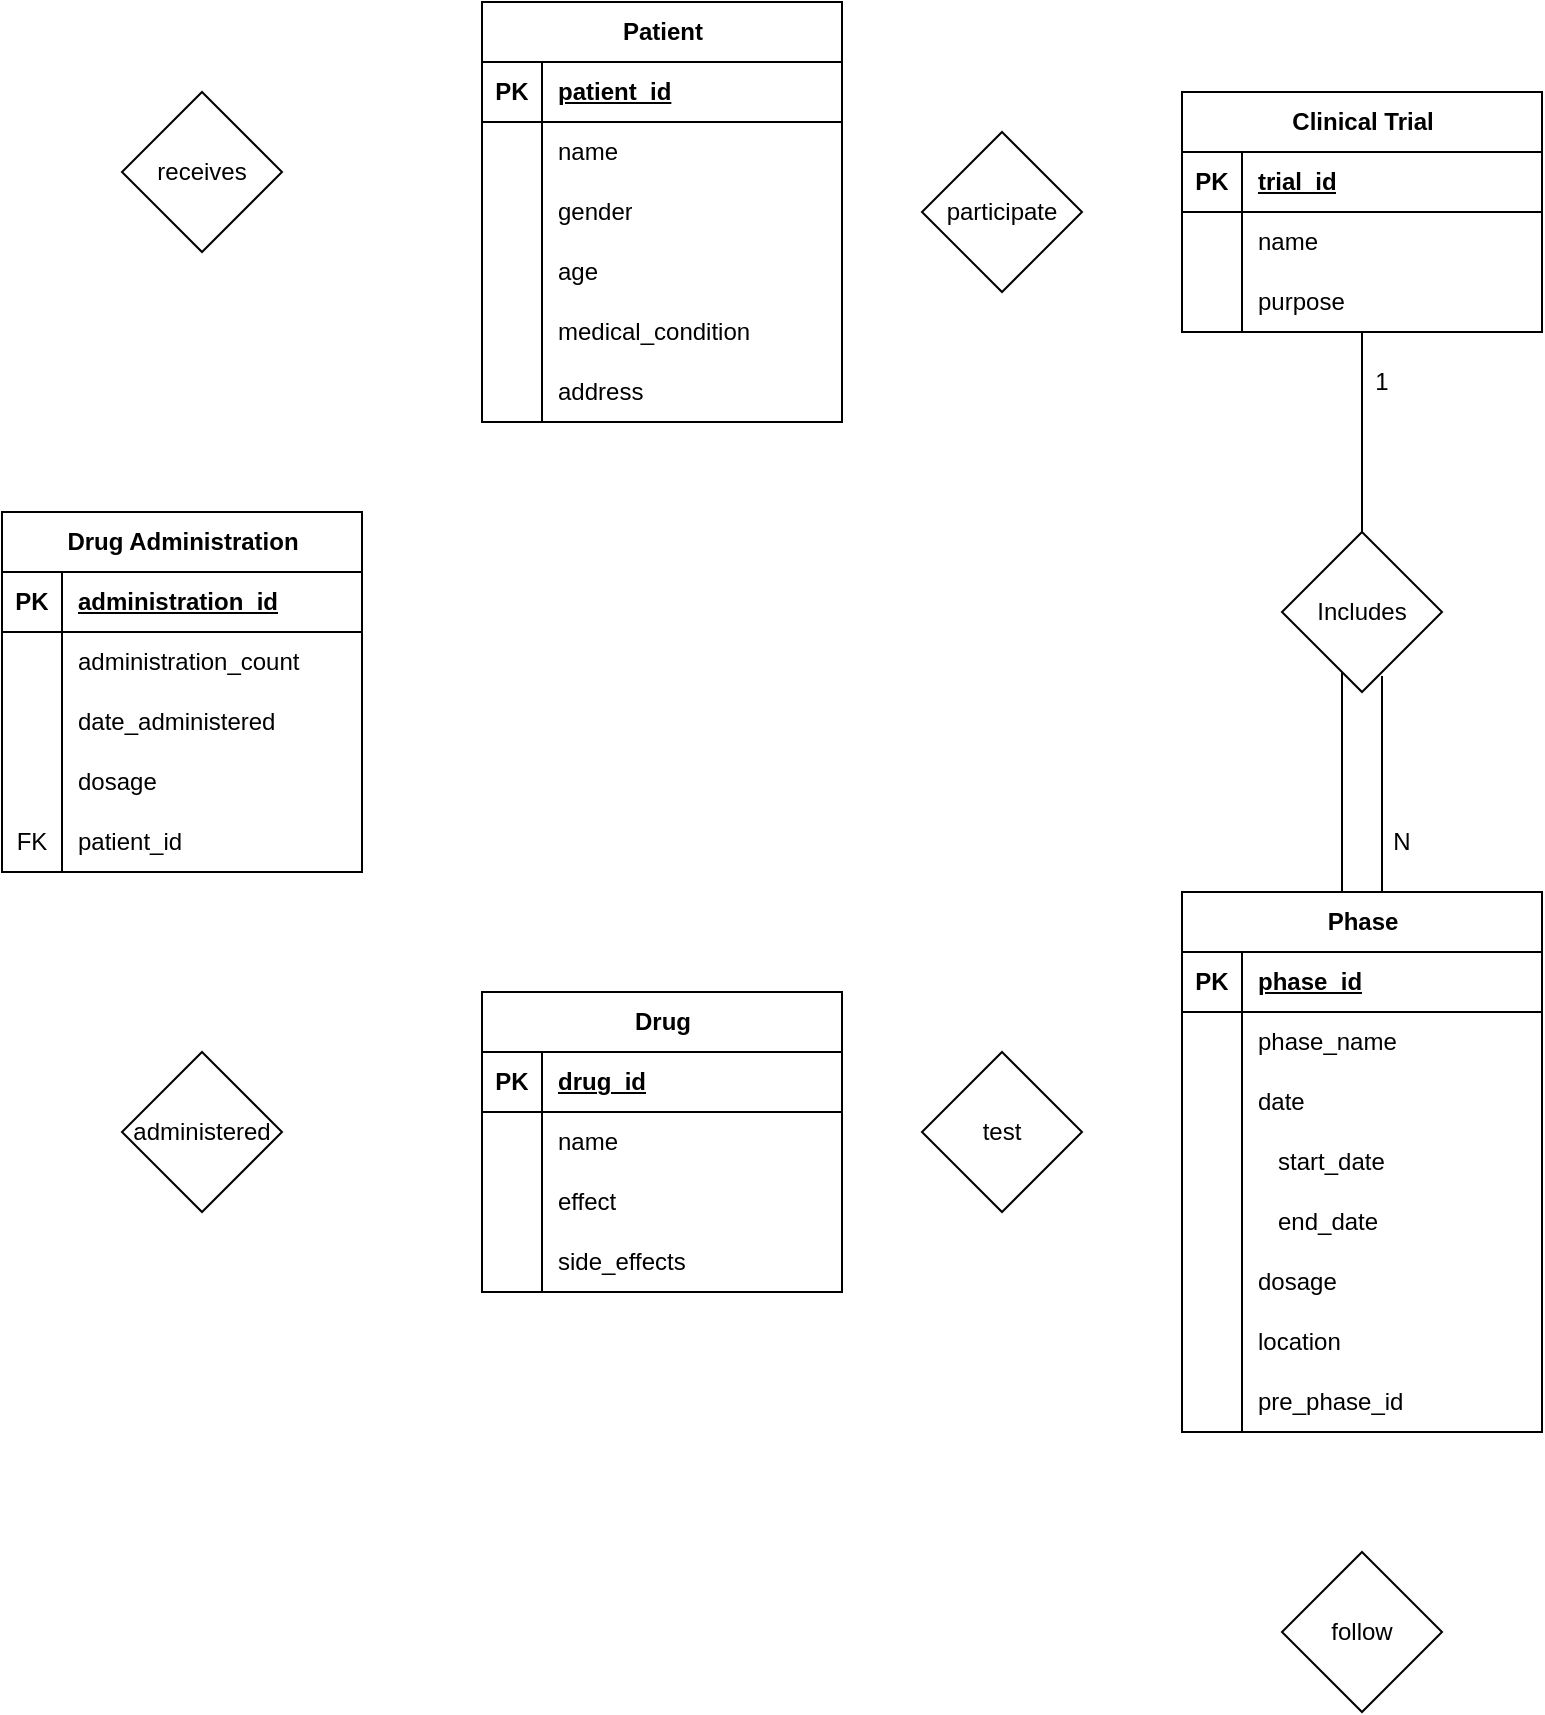 <mxfile version="24.8.6">
  <diagram id="R2lEEEUBdFMjLlhIrx00" name="20215255">
    <mxGraphModel dx="1434" dy="738" grid="1" gridSize="10" guides="1" tooltips="1" connect="1" arrows="1" fold="1" page="1" pageScale="1" pageWidth="850" pageHeight="1100" math="0" shadow="0" extFonts="Permanent Marker^https://fonts.googleapis.com/css?family=Permanent+Marker">
      <root>
        <mxCell id="0" />
        <mxCell id="1" parent="0" />
        <mxCell id="ZXH_P6t-tBNjJ1LM8fPI-39" value="Clinical Trial" style="shape=table;startSize=30;container=1;collapsible=1;childLayout=tableLayout;fixedRows=1;rowLines=0;fontStyle=1;align=center;resizeLast=1;html=1;" parent="1" vertex="1">
          <mxGeometry x="610" y="80" width="180" height="120" as="geometry" />
        </mxCell>
        <mxCell id="ZXH_P6t-tBNjJ1LM8fPI-40" value="" style="shape=tableRow;horizontal=0;startSize=0;swimlaneHead=0;swimlaneBody=0;fillColor=none;collapsible=0;dropTarget=0;points=[[0,0.5],[1,0.5]];portConstraint=eastwest;top=0;left=0;right=0;bottom=1;" parent="ZXH_P6t-tBNjJ1LM8fPI-39" vertex="1">
          <mxGeometry y="30" width="180" height="30" as="geometry" />
        </mxCell>
        <mxCell id="ZXH_P6t-tBNjJ1LM8fPI-41" value="PK" style="shape=partialRectangle;connectable=0;fillColor=none;top=0;left=0;bottom=0;right=0;fontStyle=1;overflow=hidden;whiteSpace=wrap;html=1;" parent="ZXH_P6t-tBNjJ1LM8fPI-40" vertex="1">
          <mxGeometry width="30" height="30" as="geometry">
            <mxRectangle width="30" height="30" as="alternateBounds" />
          </mxGeometry>
        </mxCell>
        <mxCell id="ZXH_P6t-tBNjJ1LM8fPI-42" value="trial_id" style="shape=partialRectangle;connectable=0;fillColor=none;top=0;left=0;bottom=0;right=0;align=left;spacingLeft=6;fontStyle=5;overflow=hidden;whiteSpace=wrap;html=1;" parent="ZXH_P6t-tBNjJ1LM8fPI-40" vertex="1">
          <mxGeometry x="30" width="150" height="30" as="geometry">
            <mxRectangle width="150" height="30" as="alternateBounds" />
          </mxGeometry>
        </mxCell>
        <mxCell id="ZXH_P6t-tBNjJ1LM8fPI-43" value="" style="shape=tableRow;horizontal=0;startSize=0;swimlaneHead=0;swimlaneBody=0;fillColor=none;collapsible=0;dropTarget=0;points=[[0,0.5],[1,0.5]];portConstraint=eastwest;top=0;left=0;right=0;bottom=0;" parent="ZXH_P6t-tBNjJ1LM8fPI-39" vertex="1">
          <mxGeometry y="60" width="180" height="30" as="geometry" />
        </mxCell>
        <mxCell id="ZXH_P6t-tBNjJ1LM8fPI-44" value="" style="shape=partialRectangle;connectable=0;fillColor=none;top=0;left=0;bottom=0;right=0;editable=1;overflow=hidden;whiteSpace=wrap;html=1;" parent="ZXH_P6t-tBNjJ1LM8fPI-43" vertex="1">
          <mxGeometry width="30" height="30" as="geometry">
            <mxRectangle width="30" height="30" as="alternateBounds" />
          </mxGeometry>
        </mxCell>
        <mxCell id="ZXH_P6t-tBNjJ1LM8fPI-45" value="name" style="shape=partialRectangle;connectable=0;fillColor=none;top=0;left=0;bottom=0;right=0;align=left;spacingLeft=6;overflow=hidden;whiteSpace=wrap;html=1;" parent="ZXH_P6t-tBNjJ1LM8fPI-43" vertex="1">
          <mxGeometry x="30" width="150" height="30" as="geometry">
            <mxRectangle width="150" height="30" as="alternateBounds" />
          </mxGeometry>
        </mxCell>
        <mxCell id="ZXH_P6t-tBNjJ1LM8fPI-49" value="" style="shape=tableRow;horizontal=0;startSize=0;swimlaneHead=0;swimlaneBody=0;fillColor=none;collapsible=0;dropTarget=0;points=[[0,0.5],[1,0.5]];portConstraint=eastwest;top=0;left=0;right=0;bottom=0;" parent="ZXH_P6t-tBNjJ1LM8fPI-39" vertex="1">
          <mxGeometry y="90" width="180" height="30" as="geometry" />
        </mxCell>
        <mxCell id="ZXH_P6t-tBNjJ1LM8fPI-50" value="" style="shape=partialRectangle;connectable=0;fillColor=none;top=0;left=0;bottom=0;right=0;editable=1;overflow=hidden;whiteSpace=wrap;html=1;" parent="ZXH_P6t-tBNjJ1LM8fPI-49" vertex="1">
          <mxGeometry width="30" height="30" as="geometry">
            <mxRectangle width="30" height="30" as="alternateBounds" />
          </mxGeometry>
        </mxCell>
        <mxCell id="ZXH_P6t-tBNjJ1LM8fPI-51" value="purpose" style="shape=partialRectangle;connectable=0;fillColor=none;top=0;left=0;bottom=0;right=0;align=left;spacingLeft=6;overflow=hidden;whiteSpace=wrap;html=1;" parent="ZXH_P6t-tBNjJ1LM8fPI-49" vertex="1">
          <mxGeometry x="30" width="150" height="30" as="geometry">
            <mxRectangle width="150" height="30" as="alternateBounds" />
          </mxGeometry>
        </mxCell>
        <mxCell id="ZXH_P6t-tBNjJ1LM8fPI-52" value="Phase" style="shape=table;startSize=30;container=1;collapsible=1;childLayout=tableLayout;fixedRows=1;rowLines=0;fontStyle=1;align=center;resizeLast=1;html=1;" parent="1" vertex="1">
          <mxGeometry x="610" y="480" width="180" height="270" as="geometry" />
        </mxCell>
        <mxCell id="ZXH_P6t-tBNjJ1LM8fPI-53" value="" style="shape=tableRow;horizontal=0;startSize=0;swimlaneHead=0;swimlaneBody=0;fillColor=none;collapsible=0;dropTarget=0;points=[[0,0.5],[1,0.5]];portConstraint=eastwest;top=0;left=0;right=0;bottom=1;" parent="ZXH_P6t-tBNjJ1LM8fPI-52" vertex="1">
          <mxGeometry y="30" width="180" height="30" as="geometry" />
        </mxCell>
        <mxCell id="ZXH_P6t-tBNjJ1LM8fPI-54" value="PK" style="shape=partialRectangle;connectable=0;fillColor=none;top=0;left=0;bottom=0;right=0;fontStyle=1;overflow=hidden;whiteSpace=wrap;html=1;" parent="ZXH_P6t-tBNjJ1LM8fPI-53" vertex="1">
          <mxGeometry width="30" height="30" as="geometry">
            <mxRectangle width="30" height="30" as="alternateBounds" />
          </mxGeometry>
        </mxCell>
        <mxCell id="ZXH_P6t-tBNjJ1LM8fPI-55" value="phase_id" style="shape=partialRectangle;connectable=0;fillColor=none;top=0;left=0;bottom=0;right=0;align=left;spacingLeft=6;fontStyle=5;overflow=hidden;whiteSpace=wrap;html=1;" parent="ZXH_P6t-tBNjJ1LM8fPI-53" vertex="1">
          <mxGeometry x="30" width="150" height="30" as="geometry">
            <mxRectangle width="150" height="30" as="alternateBounds" />
          </mxGeometry>
        </mxCell>
        <mxCell id="ZXH_P6t-tBNjJ1LM8fPI-56" value="" style="shape=tableRow;horizontal=0;startSize=0;swimlaneHead=0;swimlaneBody=0;fillColor=none;collapsible=0;dropTarget=0;points=[[0,0.5],[1,0.5]];portConstraint=eastwest;top=0;left=0;right=0;bottom=0;" parent="ZXH_P6t-tBNjJ1LM8fPI-52" vertex="1">
          <mxGeometry y="60" width="180" height="30" as="geometry" />
        </mxCell>
        <mxCell id="ZXH_P6t-tBNjJ1LM8fPI-57" value="" style="shape=partialRectangle;connectable=0;fillColor=none;top=0;left=0;bottom=0;right=0;editable=1;overflow=hidden;whiteSpace=wrap;html=1;" parent="ZXH_P6t-tBNjJ1LM8fPI-56" vertex="1">
          <mxGeometry width="30" height="30" as="geometry">
            <mxRectangle width="30" height="30" as="alternateBounds" />
          </mxGeometry>
        </mxCell>
        <mxCell id="ZXH_P6t-tBNjJ1LM8fPI-58" value="phase_name" style="shape=partialRectangle;connectable=0;fillColor=none;top=0;left=0;bottom=0;right=0;align=left;spacingLeft=6;overflow=hidden;whiteSpace=wrap;html=1;" parent="ZXH_P6t-tBNjJ1LM8fPI-56" vertex="1">
          <mxGeometry x="30" width="150" height="30" as="geometry">
            <mxRectangle width="150" height="30" as="alternateBounds" />
          </mxGeometry>
        </mxCell>
        <mxCell id="ZXH_P6t-tBNjJ1LM8fPI-59" value="" style="shape=tableRow;horizontal=0;startSize=0;swimlaneHead=0;swimlaneBody=0;fillColor=none;collapsible=0;dropTarget=0;points=[[0,0.5],[1,0.5]];portConstraint=eastwest;top=0;left=0;right=0;bottom=0;" parent="ZXH_P6t-tBNjJ1LM8fPI-52" vertex="1">
          <mxGeometry y="90" width="180" height="30" as="geometry" />
        </mxCell>
        <mxCell id="ZXH_P6t-tBNjJ1LM8fPI-60" value="" style="shape=partialRectangle;connectable=0;fillColor=none;top=0;left=0;bottom=0;right=0;editable=1;overflow=hidden;whiteSpace=wrap;html=1;" parent="ZXH_P6t-tBNjJ1LM8fPI-59" vertex="1">
          <mxGeometry width="30" height="30" as="geometry">
            <mxRectangle width="30" height="30" as="alternateBounds" />
          </mxGeometry>
        </mxCell>
        <mxCell id="ZXH_P6t-tBNjJ1LM8fPI-61" value="date" style="shape=partialRectangle;connectable=0;fillColor=none;top=0;left=0;bottom=0;right=0;align=left;spacingLeft=6;overflow=hidden;whiteSpace=wrap;html=1;" parent="ZXH_P6t-tBNjJ1LM8fPI-59" vertex="1">
          <mxGeometry x="30" width="150" height="30" as="geometry">
            <mxRectangle width="150" height="30" as="alternateBounds" />
          </mxGeometry>
        </mxCell>
        <mxCell id="ZXH_P6t-tBNjJ1LM8fPI-62" value="" style="shape=tableRow;horizontal=0;startSize=0;swimlaneHead=0;swimlaneBody=0;fillColor=none;collapsible=0;dropTarget=0;points=[[0,0.5],[1,0.5]];portConstraint=eastwest;top=0;left=0;right=0;bottom=0;" parent="ZXH_P6t-tBNjJ1LM8fPI-52" vertex="1">
          <mxGeometry y="120" width="180" height="30" as="geometry" />
        </mxCell>
        <mxCell id="ZXH_P6t-tBNjJ1LM8fPI-63" value="" style="shape=partialRectangle;connectable=0;fillColor=none;top=0;left=0;bottom=0;right=0;editable=1;overflow=hidden;whiteSpace=wrap;html=1;" parent="ZXH_P6t-tBNjJ1LM8fPI-62" vertex="1">
          <mxGeometry width="30" height="30" as="geometry">
            <mxRectangle width="30" height="30" as="alternateBounds" />
          </mxGeometry>
        </mxCell>
        <mxCell id="ZXH_P6t-tBNjJ1LM8fPI-64" value="&amp;nbsp; &amp;nbsp;start_date" style="shape=partialRectangle;connectable=0;fillColor=none;top=0;left=0;bottom=0;right=0;align=left;spacingLeft=6;overflow=hidden;whiteSpace=wrap;html=1;" parent="ZXH_P6t-tBNjJ1LM8fPI-62" vertex="1">
          <mxGeometry x="30" width="150" height="30" as="geometry">
            <mxRectangle width="150" height="30" as="alternateBounds" />
          </mxGeometry>
        </mxCell>
        <mxCell id="ZXH_P6t-tBNjJ1LM8fPI-65" value="" style="shape=tableRow;horizontal=0;startSize=0;swimlaneHead=0;swimlaneBody=0;fillColor=none;collapsible=0;dropTarget=0;points=[[0,0.5],[1,0.5]];portConstraint=eastwest;top=0;left=0;right=0;bottom=0;" parent="ZXH_P6t-tBNjJ1LM8fPI-52" vertex="1">
          <mxGeometry y="150" width="180" height="30" as="geometry" />
        </mxCell>
        <mxCell id="ZXH_P6t-tBNjJ1LM8fPI-66" value="" style="shape=partialRectangle;connectable=0;fillColor=none;top=0;left=0;bottom=0;right=0;editable=1;overflow=hidden;whiteSpace=wrap;html=1;" parent="ZXH_P6t-tBNjJ1LM8fPI-65" vertex="1">
          <mxGeometry width="30" height="30" as="geometry">
            <mxRectangle width="30" height="30" as="alternateBounds" />
          </mxGeometry>
        </mxCell>
        <mxCell id="ZXH_P6t-tBNjJ1LM8fPI-67" value="&amp;nbsp; &amp;nbsp;end_date" style="shape=partialRectangle;connectable=0;fillColor=none;top=0;left=0;bottom=0;right=0;align=left;spacingLeft=6;overflow=hidden;whiteSpace=wrap;html=1;" parent="ZXH_P6t-tBNjJ1LM8fPI-65" vertex="1">
          <mxGeometry x="30" width="150" height="30" as="geometry">
            <mxRectangle width="150" height="30" as="alternateBounds" />
          </mxGeometry>
        </mxCell>
        <mxCell id="ZXH_P6t-tBNjJ1LM8fPI-68" value="" style="shape=tableRow;horizontal=0;startSize=0;swimlaneHead=0;swimlaneBody=0;fillColor=none;collapsible=0;dropTarget=0;points=[[0,0.5],[1,0.5]];portConstraint=eastwest;top=0;left=0;right=0;bottom=0;" parent="ZXH_P6t-tBNjJ1LM8fPI-52" vertex="1">
          <mxGeometry y="180" width="180" height="30" as="geometry" />
        </mxCell>
        <mxCell id="ZXH_P6t-tBNjJ1LM8fPI-69" value="" style="shape=partialRectangle;connectable=0;fillColor=none;top=0;left=0;bottom=0;right=0;editable=1;overflow=hidden;whiteSpace=wrap;html=1;" parent="ZXH_P6t-tBNjJ1LM8fPI-68" vertex="1">
          <mxGeometry width="30" height="30" as="geometry">
            <mxRectangle width="30" height="30" as="alternateBounds" />
          </mxGeometry>
        </mxCell>
        <mxCell id="ZXH_P6t-tBNjJ1LM8fPI-70" value="dosage" style="shape=partialRectangle;connectable=0;fillColor=none;top=0;left=0;bottom=0;right=0;align=left;spacingLeft=6;overflow=hidden;whiteSpace=wrap;html=1;" parent="ZXH_P6t-tBNjJ1LM8fPI-68" vertex="1">
          <mxGeometry x="30" width="150" height="30" as="geometry">
            <mxRectangle width="150" height="30" as="alternateBounds" />
          </mxGeometry>
        </mxCell>
        <mxCell id="ZXH_P6t-tBNjJ1LM8fPI-71" value="" style="shape=tableRow;horizontal=0;startSize=0;swimlaneHead=0;swimlaneBody=0;fillColor=none;collapsible=0;dropTarget=0;points=[[0,0.5],[1,0.5]];portConstraint=eastwest;top=0;left=0;right=0;bottom=0;" parent="ZXH_P6t-tBNjJ1LM8fPI-52" vertex="1">
          <mxGeometry y="210" width="180" height="30" as="geometry" />
        </mxCell>
        <mxCell id="ZXH_P6t-tBNjJ1LM8fPI-72" value="" style="shape=partialRectangle;connectable=0;fillColor=none;top=0;left=0;bottom=0;right=0;editable=1;overflow=hidden;whiteSpace=wrap;html=1;" parent="ZXH_P6t-tBNjJ1LM8fPI-71" vertex="1">
          <mxGeometry width="30" height="30" as="geometry">
            <mxRectangle width="30" height="30" as="alternateBounds" />
          </mxGeometry>
        </mxCell>
        <mxCell id="ZXH_P6t-tBNjJ1LM8fPI-73" value="location" style="shape=partialRectangle;connectable=0;fillColor=none;top=0;left=0;bottom=0;right=0;align=left;spacingLeft=6;overflow=hidden;whiteSpace=wrap;html=1;" parent="ZXH_P6t-tBNjJ1LM8fPI-71" vertex="1">
          <mxGeometry x="30" width="150" height="30" as="geometry">
            <mxRectangle width="150" height="30" as="alternateBounds" />
          </mxGeometry>
        </mxCell>
        <mxCell id="_gNQvHH0QfwZRHE5sfrC-10" value="" style="shape=tableRow;horizontal=0;startSize=0;swimlaneHead=0;swimlaneBody=0;fillColor=none;collapsible=0;dropTarget=0;points=[[0,0.5],[1,0.5]];portConstraint=eastwest;top=0;left=0;right=0;bottom=0;" vertex="1" parent="ZXH_P6t-tBNjJ1LM8fPI-52">
          <mxGeometry y="240" width="180" height="30" as="geometry" />
        </mxCell>
        <mxCell id="_gNQvHH0QfwZRHE5sfrC-11" value="" style="shape=partialRectangle;connectable=0;fillColor=none;top=0;left=0;bottom=0;right=0;editable=1;overflow=hidden;whiteSpace=wrap;html=1;" vertex="1" parent="_gNQvHH0QfwZRHE5sfrC-10">
          <mxGeometry width="30" height="30" as="geometry">
            <mxRectangle width="30" height="30" as="alternateBounds" />
          </mxGeometry>
        </mxCell>
        <mxCell id="_gNQvHH0QfwZRHE5sfrC-12" value="pre_phase_id" style="shape=partialRectangle;connectable=0;fillColor=none;top=0;left=0;bottom=0;right=0;align=left;spacingLeft=6;overflow=hidden;whiteSpace=wrap;html=1;" vertex="1" parent="_gNQvHH0QfwZRHE5sfrC-10">
          <mxGeometry x="30" width="150" height="30" as="geometry">
            <mxRectangle width="150" height="30" as="alternateBounds" />
          </mxGeometry>
        </mxCell>
        <mxCell id="ZXH_P6t-tBNjJ1LM8fPI-74" value="Patient" style="shape=table;startSize=30;container=1;collapsible=1;childLayout=tableLayout;fixedRows=1;rowLines=0;fontStyle=1;align=center;resizeLast=1;html=1;" parent="1" vertex="1">
          <mxGeometry x="260" y="35" width="180" height="210" as="geometry" />
        </mxCell>
        <mxCell id="ZXH_P6t-tBNjJ1LM8fPI-75" value="" style="shape=tableRow;horizontal=0;startSize=0;swimlaneHead=0;swimlaneBody=0;fillColor=none;collapsible=0;dropTarget=0;points=[[0,0.5],[1,0.5]];portConstraint=eastwest;top=0;left=0;right=0;bottom=1;" parent="ZXH_P6t-tBNjJ1LM8fPI-74" vertex="1">
          <mxGeometry y="30" width="180" height="30" as="geometry" />
        </mxCell>
        <mxCell id="ZXH_P6t-tBNjJ1LM8fPI-76" value="PK" style="shape=partialRectangle;connectable=0;fillColor=none;top=0;left=0;bottom=0;right=0;fontStyle=1;overflow=hidden;whiteSpace=wrap;html=1;" parent="ZXH_P6t-tBNjJ1LM8fPI-75" vertex="1">
          <mxGeometry width="30" height="30" as="geometry">
            <mxRectangle width="30" height="30" as="alternateBounds" />
          </mxGeometry>
        </mxCell>
        <mxCell id="ZXH_P6t-tBNjJ1LM8fPI-77" value="patient_id" style="shape=partialRectangle;connectable=0;fillColor=none;top=0;left=0;bottom=0;right=0;align=left;spacingLeft=6;fontStyle=5;overflow=hidden;whiteSpace=wrap;html=1;" parent="ZXH_P6t-tBNjJ1LM8fPI-75" vertex="1">
          <mxGeometry x="30" width="150" height="30" as="geometry">
            <mxRectangle width="150" height="30" as="alternateBounds" />
          </mxGeometry>
        </mxCell>
        <mxCell id="ZXH_P6t-tBNjJ1LM8fPI-78" value="" style="shape=tableRow;horizontal=0;startSize=0;swimlaneHead=0;swimlaneBody=0;fillColor=none;collapsible=0;dropTarget=0;points=[[0,0.5],[1,0.5]];portConstraint=eastwest;top=0;left=0;right=0;bottom=0;" parent="ZXH_P6t-tBNjJ1LM8fPI-74" vertex="1">
          <mxGeometry y="60" width="180" height="30" as="geometry" />
        </mxCell>
        <mxCell id="ZXH_P6t-tBNjJ1LM8fPI-79" value="" style="shape=partialRectangle;connectable=0;fillColor=none;top=0;left=0;bottom=0;right=0;editable=1;overflow=hidden;whiteSpace=wrap;html=1;" parent="ZXH_P6t-tBNjJ1LM8fPI-78" vertex="1">
          <mxGeometry width="30" height="30" as="geometry">
            <mxRectangle width="30" height="30" as="alternateBounds" />
          </mxGeometry>
        </mxCell>
        <mxCell id="ZXH_P6t-tBNjJ1LM8fPI-80" value="name" style="shape=partialRectangle;connectable=0;fillColor=none;top=0;left=0;bottom=0;right=0;align=left;spacingLeft=6;overflow=hidden;whiteSpace=wrap;html=1;" parent="ZXH_P6t-tBNjJ1LM8fPI-78" vertex="1">
          <mxGeometry x="30" width="150" height="30" as="geometry">
            <mxRectangle width="150" height="30" as="alternateBounds" />
          </mxGeometry>
        </mxCell>
        <mxCell id="ZXH_P6t-tBNjJ1LM8fPI-81" value="" style="shape=tableRow;horizontal=0;startSize=0;swimlaneHead=0;swimlaneBody=0;fillColor=none;collapsible=0;dropTarget=0;points=[[0,0.5],[1,0.5]];portConstraint=eastwest;top=0;left=0;right=0;bottom=0;" parent="ZXH_P6t-tBNjJ1LM8fPI-74" vertex="1">
          <mxGeometry y="90" width="180" height="30" as="geometry" />
        </mxCell>
        <mxCell id="ZXH_P6t-tBNjJ1LM8fPI-82" value="" style="shape=partialRectangle;connectable=0;fillColor=none;top=0;left=0;bottom=0;right=0;editable=1;overflow=hidden;whiteSpace=wrap;html=1;" parent="ZXH_P6t-tBNjJ1LM8fPI-81" vertex="1">
          <mxGeometry width="30" height="30" as="geometry">
            <mxRectangle width="30" height="30" as="alternateBounds" />
          </mxGeometry>
        </mxCell>
        <mxCell id="ZXH_P6t-tBNjJ1LM8fPI-83" value="gender" style="shape=partialRectangle;connectable=0;fillColor=none;top=0;left=0;bottom=0;right=0;align=left;spacingLeft=6;overflow=hidden;whiteSpace=wrap;html=1;" parent="ZXH_P6t-tBNjJ1LM8fPI-81" vertex="1">
          <mxGeometry x="30" width="150" height="30" as="geometry">
            <mxRectangle width="150" height="30" as="alternateBounds" />
          </mxGeometry>
        </mxCell>
        <mxCell id="ZXH_P6t-tBNjJ1LM8fPI-84" value="" style="shape=tableRow;horizontal=0;startSize=0;swimlaneHead=0;swimlaneBody=0;fillColor=none;collapsible=0;dropTarget=0;points=[[0,0.5],[1,0.5]];portConstraint=eastwest;top=0;left=0;right=0;bottom=0;" parent="ZXH_P6t-tBNjJ1LM8fPI-74" vertex="1">
          <mxGeometry y="120" width="180" height="30" as="geometry" />
        </mxCell>
        <mxCell id="ZXH_P6t-tBNjJ1LM8fPI-85" value="" style="shape=partialRectangle;connectable=0;fillColor=none;top=0;left=0;bottom=0;right=0;editable=1;overflow=hidden;whiteSpace=wrap;html=1;" parent="ZXH_P6t-tBNjJ1LM8fPI-84" vertex="1">
          <mxGeometry width="30" height="30" as="geometry">
            <mxRectangle width="30" height="30" as="alternateBounds" />
          </mxGeometry>
        </mxCell>
        <mxCell id="ZXH_P6t-tBNjJ1LM8fPI-86" value="age" style="shape=partialRectangle;connectable=0;fillColor=none;top=0;left=0;bottom=0;right=0;align=left;spacingLeft=6;overflow=hidden;whiteSpace=wrap;html=1;" parent="ZXH_P6t-tBNjJ1LM8fPI-84" vertex="1">
          <mxGeometry x="30" width="150" height="30" as="geometry">
            <mxRectangle width="150" height="30" as="alternateBounds" />
          </mxGeometry>
        </mxCell>
        <mxCell id="ZXH_P6t-tBNjJ1LM8fPI-87" value="" style="shape=tableRow;horizontal=0;startSize=0;swimlaneHead=0;swimlaneBody=0;fillColor=none;collapsible=0;dropTarget=0;points=[[0,0.5],[1,0.5]];portConstraint=eastwest;top=0;left=0;right=0;bottom=0;" parent="ZXH_P6t-tBNjJ1LM8fPI-74" vertex="1">
          <mxGeometry y="150" width="180" height="30" as="geometry" />
        </mxCell>
        <mxCell id="ZXH_P6t-tBNjJ1LM8fPI-88" value="" style="shape=partialRectangle;connectable=0;fillColor=none;top=0;left=0;bottom=0;right=0;editable=1;overflow=hidden;whiteSpace=wrap;html=1;" parent="ZXH_P6t-tBNjJ1LM8fPI-87" vertex="1">
          <mxGeometry width="30" height="30" as="geometry">
            <mxRectangle width="30" height="30" as="alternateBounds" />
          </mxGeometry>
        </mxCell>
        <mxCell id="ZXH_P6t-tBNjJ1LM8fPI-89" value="medical_condition" style="shape=partialRectangle;connectable=0;fillColor=none;top=0;left=0;bottom=0;right=0;align=left;spacingLeft=6;overflow=hidden;whiteSpace=wrap;html=1;" parent="ZXH_P6t-tBNjJ1LM8fPI-87" vertex="1">
          <mxGeometry x="30" width="150" height="30" as="geometry">
            <mxRectangle width="150" height="30" as="alternateBounds" />
          </mxGeometry>
        </mxCell>
        <mxCell id="ZXH_P6t-tBNjJ1LM8fPI-90" value="" style="shape=tableRow;horizontal=0;startSize=0;swimlaneHead=0;swimlaneBody=0;fillColor=none;collapsible=0;dropTarget=0;points=[[0,0.5],[1,0.5]];portConstraint=eastwest;top=0;left=0;right=0;bottom=0;" parent="ZXH_P6t-tBNjJ1LM8fPI-74" vertex="1">
          <mxGeometry y="180" width="180" height="30" as="geometry" />
        </mxCell>
        <mxCell id="ZXH_P6t-tBNjJ1LM8fPI-91" value="" style="shape=partialRectangle;connectable=0;fillColor=none;top=0;left=0;bottom=0;right=0;editable=1;overflow=hidden;whiteSpace=wrap;html=1;" parent="ZXH_P6t-tBNjJ1LM8fPI-90" vertex="1">
          <mxGeometry width="30" height="30" as="geometry">
            <mxRectangle width="30" height="30" as="alternateBounds" />
          </mxGeometry>
        </mxCell>
        <mxCell id="ZXH_P6t-tBNjJ1LM8fPI-92" value="address" style="shape=partialRectangle;connectable=0;fillColor=none;top=0;left=0;bottom=0;right=0;align=left;spacingLeft=6;overflow=hidden;whiteSpace=wrap;html=1;" parent="ZXH_P6t-tBNjJ1LM8fPI-90" vertex="1">
          <mxGeometry x="30" width="150" height="30" as="geometry">
            <mxRectangle width="150" height="30" as="alternateBounds" />
          </mxGeometry>
        </mxCell>
        <mxCell id="ZXH_P6t-tBNjJ1LM8fPI-93" value="Drug" style="shape=table;startSize=30;container=1;collapsible=1;childLayout=tableLayout;fixedRows=1;rowLines=0;fontStyle=1;align=center;resizeLast=1;html=1;" parent="1" vertex="1">
          <mxGeometry x="260" y="530" width="180" height="150" as="geometry" />
        </mxCell>
        <mxCell id="ZXH_P6t-tBNjJ1LM8fPI-94" value="" style="shape=tableRow;horizontal=0;startSize=0;swimlaneHead=0;swimlaneBody=0;fillColor=none;collapsible=0;dropTarget=0;points=[[0,0.5],[1,0.5]];portConstraint=eastwest;top=0;left=0;right=0;bottom=1;" parent="ZXH_P6t-tBNjJ1LM8fPI-93" vertex="1">
          <mxGeometry y="30" width="180" height="30" as="geometry" />
        </mxCell>
        <mxCell id="ZXH_P6t-tBNjJ1LM8fPI-95" value="PK" style="shape=partialRectangle;connectable=0;fillColor=none;top=0;left=0;bottom=0;right=0;fontStyle=1;overflow=hidden;whiteSpace=wrap;html=1;" parent="ZXH_P6t-tBNjJ1LM8fPI-94" vertex="1">
          <mxGeometry width="30" height="30" as="geometry">
            <mxRectangle width="30" height="30" as="alternateBounds" />
          </mxGeometry>
        </mxCell>
        <mxCell id="ZXH_P6t-tBNjJ1LM8fPI-96" value="drug_id" style="shape=partialRectangle;connectable=0;fillColor=none;top=0;left=0;bottom=0;right=0;align=left;spacingLeft=6;fontStyle=5;overflow=hidden;whiteSpace=wrap;html=1;" parent="ZXH_P6t-tBNjJ1LM8fPI-94" vertex="1">
          <mxGeometry x="30" width="150" height="30" as="geometry">
            <mxRectangle width="150" height="30" as="alternateBounds" />
          </mxGeometry>
        </mxCell>
        <mxCell id="ZXH_P6t-tBNjJ1LM8fPI-97" value="" style="shape=tableRow;horizontal=0;startSize=0;swimlaneHead=0;swimlaneBody=0;fillColor=none;collapsible=0;dropTarget=0;points=[[0,0.5],[1,0.5]];portConstraint=eastwest;top=0;left=0;right=0;bottom=0;" parent="ZXH_P6t-tBNjJ1LM8fPI-93" vertex="1">
          <mxGeometry y="60" width="180" height="30" as="geometry" />
        </mxCell>
        <mxCell id="ZXH_P6t-tBNjJ1LM8fPI-98" value="" style="shape=partialRectangle;connectable=0;fillColor=none;top=0;left=0;bottom=0;right=0;editable=1;overflow=hidden;whiteSpace=wrap;html=1;" parent="ZXH_P6t-tBNjJ1LM8fPI-97" vertex="1">
          <mxGeometry width="30" height="30" as="geometry">
            <mxRectangle width="30" height="30" as="alternateBounds" />
          </mxGeometry>
        </mxCell>
        <mxCell id="ZXH_P6t-tBNjJ1LM8fPI-99" value="name" style="shape=partialRectangle;connectable=0;fillColor=none;top=0;left=0;bottom=0;right=0;align=left;spacingLeft=6;overflow=hidden;whiteSpace=wrap;html=1;" parent="ZXH_P6t-tBNjJ1LM8fPI-97" vertex="1">
          <mxGeometry x="30" width="150" height="30" as="geometry">
            <mxRectangle width="150" height="30" as="alternateBounds" />
          </mxGeometry>
        </mxCell>
        <mxCell id="ZXH_P6t-tBNjJ1LM8fPI-100" value="" style="shape=tableRow;horizontal=0;startSize=0;swimlaneHead=0;swimlaneBody=0;fillColor=none;collapsible=0;dropTarget=0;points=[[0,0.5],[1,0.5]];portConstraint=eastwest;top=0;left=0;right=0;bottom=0;" parent="ZXH_P6t-tBNjJ1LM8fPI-93" vertex="1">
          <mxGeometry y="90" width="180" height="30" as="geometry" />
        </mxCell>
        <mxCell id="ZXH_P6t-tBNjJ1LM8fPI-101" value="" style="shape=partialRectangle;connectable=0;fillColor=none;top=0;left=0;bottom=0;right=0;editable=1;overflow=hidden;whiteSpace=wrap;html=1;" parent="ZXH_P6t-tBNjJ1LM8fPI-100" vertex="1">
          <mxGeometry width="30" height="30" as="geometry">
            <mxRectangle width="30" height="30" as="alternateBounds" />
          </mxGeometry>
        </mxCell>
        <mxCell id="ZXH_P6t-tBNjJ1LM8fPI-102" value="effect" style="shape=partialRectangle;connectable=0;fillColor=none;top=0;left=0;bottom=0;right=0;align=left;spacingLeft=6;overflow=hidden;whiteSpace=wrap;html=1;" parent="ZXH_P6t-tBNjJ1LM8fPI-100" vertex="1">
          <mxGeometry x="30" width="150" height="30" as="geometry">
            <mxRectangle width="150" height="30" as="alternateBounds" />
          </mxGeometry>
        </mxCell>
        <mxCell id="ZXH_P6t-tBNjJ1LM8fPI-106" value="" style="shape=tableRow;horizontal=0;startSize=0;swimlaneHead=0;swimlaneBody=0;fillColor=none;collapsible=0;dropTarget=0;points=[[0,0.5],[1,0.5]];portConstraint=eastwest;top=0;left=0;right=0;bottom=0;" parent="ZXH_P6t-tBNjJ1LM8fPI-93" vertex="1">
          <mxGeometry y="120" width="180" height="30" as="geometry" />
        </mxCell>
        <mxCell id="ZXH_P6t-tBNjJ1LM8fPI-107" value="" style="shape=partialRectangle;connectable=0;fillColor=none;top=0;left=0;bottom=0;right=0;editable=1;overflow=hidden;whiteSpace=wrap;html=1;" parent="ZXH_P6t-tBNjJ1LM8fPI-106" vertex="1">
          <mxGeometry width="30" height="30" as="geometry">
            <mxRectangle width="30" height="30" as="alternateBounds" />
          </mxGeometry>
        </mxCell>
        <mxCell id="ZXH_P6t-tBNjJ1LM8fPI-108" value="side_effects" style="shape=partialRectangle;connectable=0;fillColor=none;top=0;left=0;bottom=0;right=0;align=left;spacingLeft=6;overflow=hidden;whiteSpace=wrap;html=1;" parent="ZXH_P6t-tBNjJ1LM8fPI-106" vertex="1">
          <mxGeometry x="30" width="150" height="30" as="geometry">
            <mxRectangle width="150" height="30" as="alternateBounds" />
          </mxGeometry>
        </mxCell>
        <mxCell id="ZXH_P6t-tBNjJ1LM8fPI-109" value="Drug Administration" style="shape=table;startSize=30;container=1;collapsible=1;childLayout=tableLayout;fixedRows=1;rowLines=0;fontStyle=1;align=center;resizeLast=1;html=1;" parent="1" vertex="1">
          <mxGeometry x="20" y="290" width="180" height="180" as="geometry" />
        </mxCell>
        <mxCell id="ZXH_P6t-tBNjJ1LM8fPI-110" value="" style="shape=tableRow;horizontal=0;startSize=0;swimlaneHead=0;swimlaneBody=0;fillColor=none;collapsible=0;dropTarget=0;points=[[0,0.5],[1,0.5]];portConstraint=eastwest;top=0;left=0;right=0;bottom=1;" parent="ZXH_P6t-tBNjJ1LM8fPI-109" vertex="1">
          <mxGeometry y="30" width="180" height="30" as="geometry" />
        </mxCell>
        <mxCell id="ZXH_P6t-tBNjJ1LM8fPI-111" value="PK" style="shape=partialRectangle;connectable=0;fillColor=none;top=0;left=0;bottom=0;right=0;fontStyle=1;overflow=hidden;whiteSpace=wrap;html=1;" parent="ZXH_P6t-tBNjJ1LM8fPI-110" vertex="1">
          <mxGeometry width="30" height="30" as="geometry">
            <mxRectangle width="30" height="30" as="alternateBounds" />
          </mxGeometry>
        </mxCell>
        <mxCell id="ZXH_P6t-tBNjJ1LM8fPI-112" value="administration_id" style="shape=partialRectangle;connectable=0;fillColor=none;top=0;left=0;bottom=0;right=0;align=left;spacingLeft=6;fontStyle=5;overflow=hidden;whiteSpace=wrap;html=1;" parent="ZXH_P6t-tBNjJ1LM8fPI-110" vertex="1">
          <mxGeometry x="30" width="150" height="30" as="geometry">
            <mxRectangle width="150" height="30" as="alternateBounds" />
          </mxGeometry>
        </mxCell>
        <mxCell id="ZXH_P6t-tBNjJ1LM8fPI-113" value="" style="shape=tableRow;horizontal=0;startSize=0;swimlaneHead=0;swimlaneBody=0;fillColor=none;collapsible=0;dropTarget=0;points=[[0,0.5],[1,0.5]];portConstraint=eastwest;top=0;left=0;right=0;bottom=0;" parent="ZXH_P6t-tBNjJ1LM8fPI-109" vertex="1">
          <mxGeometry y="60" width="180" height="30" as="geometry" />
        </mxCell>
        <mxCell id="ZXH_P6t-tBNjJ1LM8fPI-114" value="" style="shape=partialRectangle;connectable=0;fillColor=none;top=0;left=0;bottom=0;right=0;editable=1;overflow=hidden;whiteSpace=wrap;html=1;" parent="ZXH_P6t-tBNjJ1LM8fPI-113" vertex="1">
          <mxGeometry width="30" height="30" as="geometry">
            <mxRectangle width="30" height="30" as="alternateBounds" />
          </mxGeometry>
        </mxCell>
        <mxCell id="ZXH_P6t-tBNjJ1LM8fPI-115" value="administration_count" style="shape=partialRectangle;connectable=0;fillColor=none;top=0;left=0;bottom=0;right=0;align=left;spacingLeft=6;overflow=hidden;whiteSpace=wrap;html=1;" parent="ZXH_P6t-tBNjJ1LM8fPI-113" vertex="1">
          <mxGeometry x="30" width="150" height="30" as="geometry">
            <mxRectangle width="150" height="30" as="alternateBounds" />
          </mxGeometry>
        </mxCell>
        <mxCell id="ZXH_P6t-tBNjJ1LM8fPI-116" value="" style="shape=tableRow;horizontal=0;startSize=0;swimlaneHead=0;swimlaneBody=0;fillColor=none;collapsible=0;dropTarget=0;points=[[0,0.5],[1,0.5]];portConstraint=eastwest;top=0;left=0;right=0;bottom=0;" parent="ZXH_P6t-tBNjJ1LM8fPI-109" vertex="1">
          <mxGeometry y="90" width="180" height="30" as="geometry" />
        </mxCell>
        <mxCell id="ZXH_P6t-tBNjJ1LM8fPI-117" value="" style="shape=partialRectangle;connectable=0;fillColor=none;top=0;left=0;bottom=0;right=0;editable=1;overflow=hidden;whiteSpace=wrap;html=1;" parent="ZXH_P6t-tBNjJ1LM8fPI-116" vertex="1">
          <mxGeometry width="30" height="30" as="geometry">
            <mxRectangle width="30" height="30" as="alternateBounds" />
          </mxGeometry>
        </mxCell>
        <mxCell id="ZXH_P6t-tBNjJ1LM8fPI-118" value="date_administered" style="shape=partialRectangle;connectable=0;fillColor=none;top=0;left=0;bottom=0;right=0;align=left;spacingLeft=6;overflow=hidden;whiteSpace=wrap;html=1;" parent="ZXH_P6t-tBNjJ1LM8fPI-116" vertex="1">
          <mxGeometry x="30" width="150" height="30" as="geometry">
            <mxRectangle width="150" height="30" as="alternateBounds" />
          </mxGeometry>
        </mxCell>
        <mxCell id="ZXH_P6t-tBNjJ1LM8fPI-122" value="" style="shape=tableRow;horizontal=0;startSize=0;swimlaneHead=0;swimlaneBody=0;fillColor=none;collapsible=0;dropTarget=0;points=[[0,0.5],[1,0.5]];portConstraint=eastwest;top=0;left=0;right=0;bottom=0;" parent="ZXH_P6t-tBNjJ1LM8fPI-109" vertex="1">
          <mxGeometry y="120" width="180" height="30" as="geometry" />
        </mxCell>
        <mxCell id="ZXH_P6t-tBNjJ1LM8fPI-123" value="" style="shape=partialRectangle;connectable=0;fillColor=none;top=0;left=0;bottom=0;right=0;editable=1;overflow=hidden;whiteSpace=wrap;html=1;" parent="ZXH_P6t-tBNjJ1LM8fPI-122" vertex="1">
          <mxGeometry width="30" height="30" as="geometry">
            <mxRectangle width="30" height="30" as="alternateBounds" />
          </mxGeometry>
        </mxCell>
        <mxCell id="ZXH_P6t-tBNjJ1LM8fPI-124" value="dosage" style="shape=partialRectangle;connectable=0;fillColor=none;top=0;left=0;bottom=0;right=0;align=left;spacingLeft=6;overflow=hidden;whiteSpace=wrap;html=1;" parent="ZXH_P6t-tBNjJ1LM8fPI-122" vertex="1">
          <mxGeometry x="30" width="150" height="30" as="geometry">
            <mxRectangle width="150" height="30" as="alternateBounds" />
          </mxGeometry>
        </mxCell>
        <mxCell id="ZXH_P6t-tBNjJ1LM8fPI-125" value="" style="shape=tableRow;horizontal=0;startSize=0;swimlaneHead=0;swimlaneBody=0;fillColor=none;collapsible=0;dropTarget=0;points=[[0,0.5],[1,0.5]];portConstraint=eastwest;top=0;left=0;right=0;bottom=0;" parent="ZXH_P6t-tBNjJ1LM8fPI-109" vertex="1">
          <mxGeometry y="150" width="180" height="30" as="geometry" />
        </mxCell>
        <mxCell id="ZXH_P6t-tBNjJ1LM8fPI-126" value="FK" style="shape=partialRectangle;connectable=0;fillColor=none;top=0;left=0;bottom=0;right=0;editable=1;overflow=hidden;whiteSpace=wrap;html=1;" parent="ZXH_P6t-tBNjJ1LM8fPI-125" vertex="1">
          <mxGeometry width="30" height="30" as="geometry">
            <mxRectangle width="30" height="30" as="alternateBounds" />
          </mxGeometry>
        </mxCell>
        <mxCell id="ZXH_P6t-tBNjJ1LM8fPI-127" value="patient_id" style="shape=partialRectangle;connectable=0;fillColor=none;top=0;left=0;bottom=0;right=0;align=left;spacingLeft=6;overflow=hidden;whiteSpace=wrap;html=1;" parent="ZXH_P6t-tBNjJ1LM8fPI-125" vertex="1">
          <mxGeometry x="30" width="150" height="30" as="geometry">
            <mxRectangle width="150" height="30" as="alternateBounds" />
          </mxGeometry>
        </mxCell>
        <mxCell id="_gNQvHH0QfwZRHE5sfrC-13" value="Includes" style="rhombus;whiteSpace=wrap;html=1;" vertex="1" parent="1">
          <mxGeometry x="660" y="300" width="80" height="80" as="geometry" />
        </mxCell>
        <mxCell id="_gNQvHH0QfwZRHE5sfrC-14" value="" style="endArrow=none;html=1;rounded=0;entryX=0.5;entryY=0;entryDx=0;entryDy=0;" edge="1" parent="1" target="_gNQvHH0QfwZRHE5sfrC-13">
          <mxGeometry relative="1" as="geometry">
            <mxPoint x="700" y="200" as="sourcePoint" />
            <mxPoint x="420" y="520" as="targetPoint" />
          </mxGeometry>
        </mxCell>
        <mxCell id="_gNQvHH0QfwZRHE5sfrC-15" value="" style="endArrow=none;html=1;rounded=0;entryX=0.5;entryY=0;entryDx=0;entryDy=0;exitX=0.375;exitY=0.875;exitDx=0;exitDy=0;exitPerimeter=0;" edge="1" parent="1" source="_gNQvHH0QfwZRHE5sfrC-13">
          <mxGeometry relative="1" as="geometry">
            <mxPoint x="690" y="380" as="sourcePoint" />
            <mxPoint x="690" y="480" as="targetPoint" />
          </mxGeometry>
        </mxCell>
        <mxCell id="_gNQvHH0QfwZRHE5sfrC-16" value="" style="endArrow=none;html=1;rounded=0;entryX=0.5;entryY=0;entryDx=0;entryDy=0;exitX=0.625;exitY=0.9;exitDx=0;exitDy=0;exitPerimeter=0;" edge="1" parent="1" source="_gNQvHH0QfwZRHE5sfrC-13">
          <mxGeometry relative="1" as="geometry">
            <mxPoint x="710" y="380" as="sourcePoint" />
            <mxPoint x="710" y="480" as="targetPoint" />
          </mxGeometry>
        </mxCell>
        <mxCell id="_gNQvHH0QfwZRHE5sfrC-17" value="1" style="text;html=1;align=center;verticalAlign=middle;whiteSpace=wrap;rounded=0;" vertex="1" parent="1">
          <mxGeometry x="680" y="210" width="60" height="30" as="geometry" />
        </mxCell>
        <mxCell id="_gNQvHH0QfwZRHE5sfrC-18" value="N" style="text;html=1;align=center;verticalAlign=middle;whiteSpace=wrap;rounded=0;" vertex="1" parent="1">
          <mxGeometry x="690" y="440" width="60" height="30" as="geometry" />
        </mxCell>
        <mxCell id="_gNQvHH0QfwZRHE5sfrC-19" value="participate" style="rhombus;whiteSpace=wrap;html=1;" vertex="1" parent="1">
          <mxGeometry x="480" y="100" width="80" height="80" as="geometry" />
        </mxCell>
        <mxCell id="_gNQvHH0QfwZRHE5sfrC-20" value="test" style="rhombus;whiteSpace=wrap;html=1;" vertex="1" parent="1">
          <mxGeometry x="480" y="560" width="80" height="80" as="geometry" />
        </mxCell>
        <mxCell id="_gNQvHH0QfwZRHE5sfrC-21" value="administered" style="rhombus;whiteSpace=wrap;html=1;" vertex="1" parent="1">
          <mxGeometry x="80" y="560" width="80" height="80" as="geometry" />
        </mxCell>
        <mxCell id="_gNQvHH0QfwZRHE5sfrC-22" value="receives" style="rhombus;whiteSpace=wrap;html=1;" vertex="1" parent="1">
          <mxGeometry x="80" y="80" width="80" height="80" as="geometry" />
        </mxCell>
        <mxCell id="_gNQvHH0QfwZRHE5sfrC-23" value="follow" style="rhombus;whiteSpace=wrap;html=1;" vertex="1" parent="1">
          <mxGeometry x="660" y="810" width="80" height="80" as="geometry" />
        </mxCell>
      </root>
    </mxGraphModel>
  </diagram>
</mxfile>
